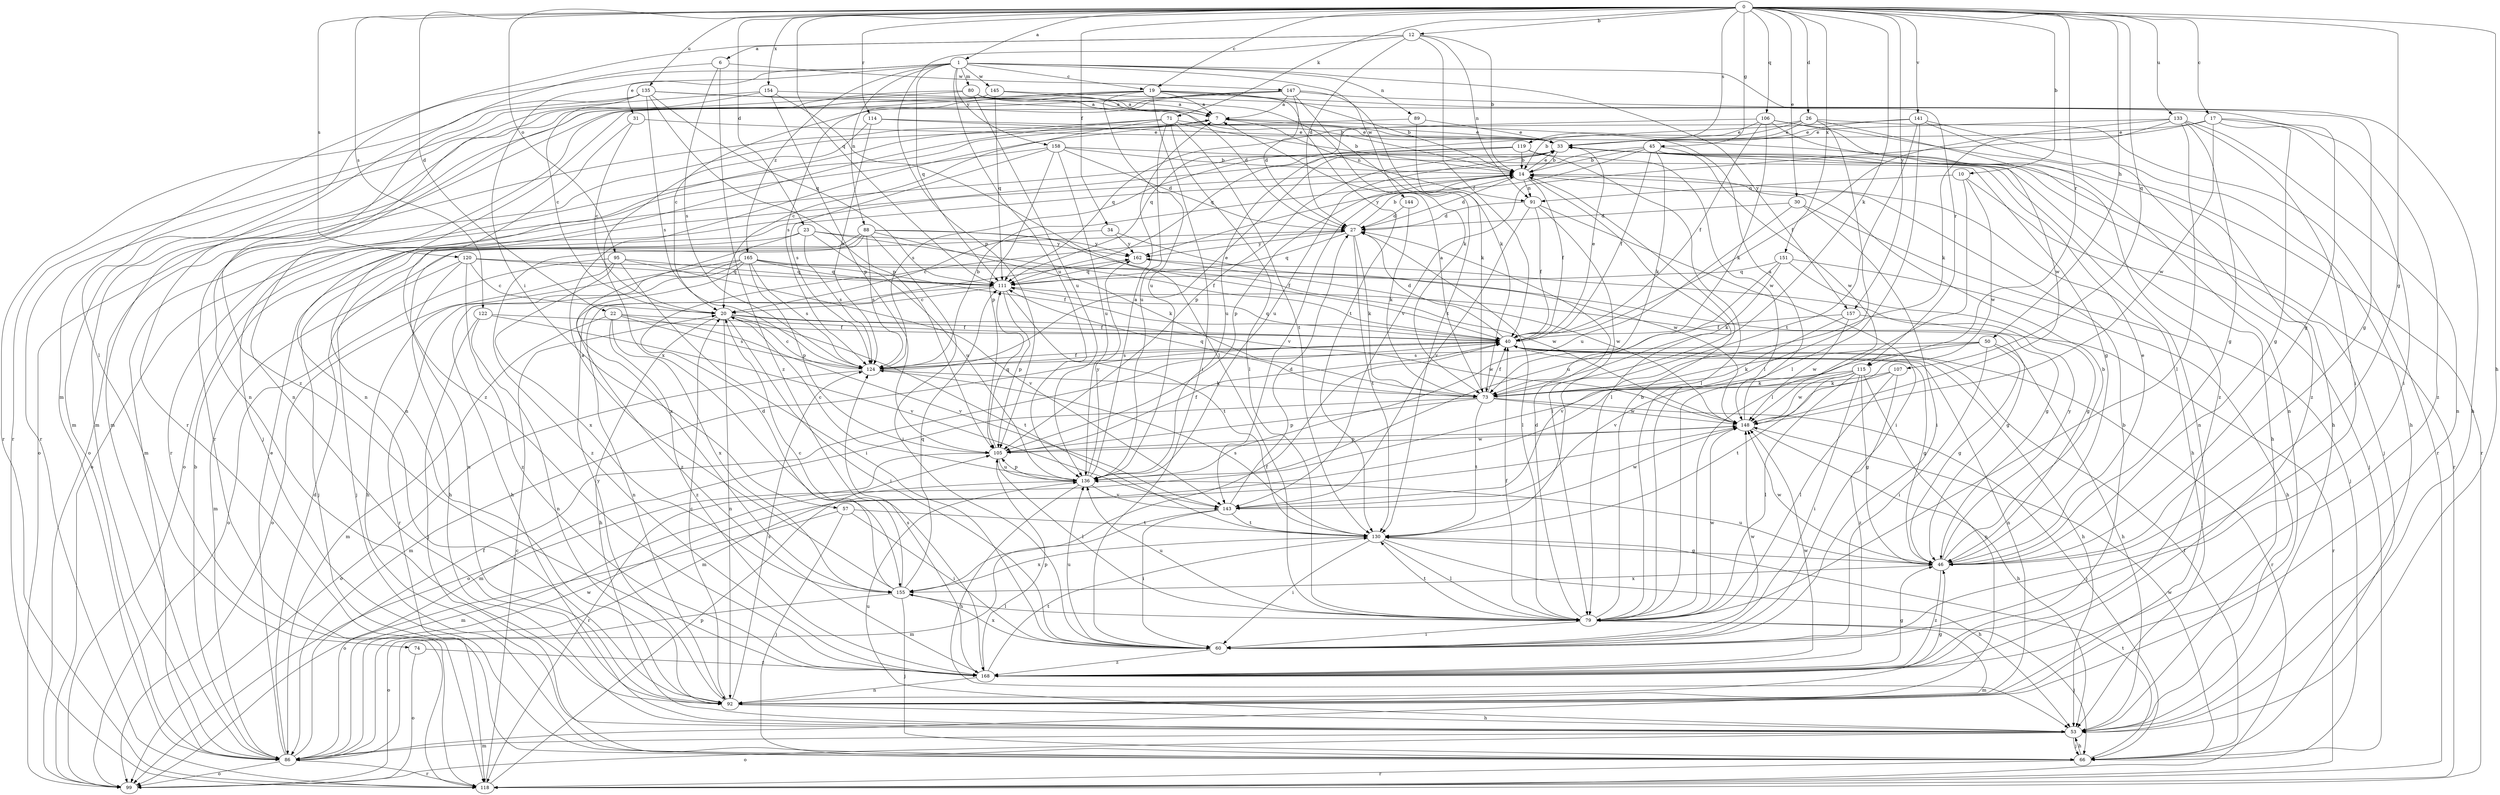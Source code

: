 strict digraph  {
0;
1;
6;
7;
10;
12;
14;
17;
19;
20;
22;
23;
26;
27;
30;
31;
33;
34;
40;
45;
46;
50;
53;
57;
60;
66;
71;
73;
74;
79;
80;
86;
88;
89;
91;
92;
95;
99;
105;
106;
107;
111;
114;
115;
118;
119;
120;
122;
124;
130;
133;
135;
136;
141;
143;
144;
145;
147;
148;
151;
154;
155;
157;
158;
162;
165;
168;
0 -> 1  [label=a];
0 -> 10  [label=b];
0 -> 12  [label=b];
0 -> 17  [label=c];
0 -> 19  [label=c];
0 -> 22  [label=d];
0 -> 23  [label=d];
0 -> 26  [label=d];
0 -> 30  [label=e];
0 -> 34  [label=f];
0 -> 45  [label=g];
0 -> 46  [label=g];
0 -> 50  [label=h];
0 -> 53  [label=h];
0 -> 71  [label=k];
0 -> 73  [label=k];
0 -> 95  [label=o];
0 -> 106  [label=q];
0 -> 107  [label=q];
0 -> 111  [label=q];
0 -> 114  [label=r];
0 -> 115  [label=r];
0 -> 119  [label=s];
0 -> 120  [label=s];
0 -> 122  [label=s];
0 -> 133  [label=u];
0 -> 135  [label=u];
0 -> 141  [label=v];
0 -> 151  [label=x];
0 -> 154  [label=x];
0 -> 157  [label=y];
1 -> 19  [label=c];
1 -> 31  [label=e];
1 -> 57  [label=i];
1 -> 74  [label=l];
1 -> 80  [label=m];
1 -> 88  [label=n];
1 -> 89  [label=n];
1 -> 111  [label=q];
1 -> 115  [label=r];
1 -> 136  [label=u];
1 -> 144  [label=w];
1 -> 145  [label=w];
1 -> 157  [label=y];
1 -> 158  [label=y];
1 -> 165  [label=z];
6 -> 118  [label=r];
6 -> 124  [label=s];
6 -> 147  [label=w];
6 -> 168  [label=z];
7 -> 33  [label=e];
7 -> 91  [label=n];
7 -> 99  [label=o];
7 -> 118  [label=r];
10 -> 66  [label=j];
10 -> 79  [label=l];
10 -> 91  [label=n];
10 -> 148  [label=w];
12 -> 6  [label=a];
12 -> 14  [label=b];
12 -> 27  [label=d];
12 -> 40  [label=f];
12 -> 86  [label=m];
12 -> 91  [label=n];
12 -> 105  [label=p];
14 -> 27  [label=d];
14 -> 33  [label=e];
14 -> 40  [label=f];
14 -> 53  [label=h];
14 -> 79  [label=l];
14 -> 91  [label=n];
14 -> 105  [label=p];
14 -> 143  [label=v];
17 -> 33  [label=e];
17 -> 46  [label=g];
17 -> 60  [label=i];
17 -> 143  [label=v];
17 -> 148  [label=w];
17 -> 168  [label=z];
19 -> 7  [label=a];
19 -> 14  [label=b];
19 -> 46  [label=g];
19 -> 60  [label=i];
19 -> 86  [label=m];
19 -> 92  [label=n];
19 -> 124  [label=s];
19 -> 130  [label=t];
19 -> 136  [label=u];
20 -> 40  [label=f];
20 -> 53  [label=h];
20 -> 60  [label=i];
20 -> 92  [label=n];
20 -> 130  [label=t];
20 -> 148  [label=w];
22 -> 40  [label=f];
22 -> 86  [label=m];
22 -> 124  [label=s];
22 -> 143  [label=v];
22 -> 155  [label=x];
22 -> 168  [label=z];
23 -> 40  [label=f];
23 -> 66  [label=j];
23 -> 124  [label=s];
23 -> 136  [label=u];
23 -> 155  [label=x];
23 -> 162  [label=y];
26 -> 14  [label=b];
26 -> 33  [label=e];
26 -> 79  [label=l];
26 -> 111  [label=q];
26 -> 118  [label=r];
26 -> 168  [label=z];
27 -> 14  [label=b];
27 -> 73  [label=k];
27 -> 79  [label=l];
27 -> 111  [label=q];
27 -> 130  [label=t];
27 -> 162  [label=y];
30 -> 27  [label=d];
30 -> 60  [label=i];
30 -> 66  [label=j];
30 -> 136  [label=u];
31 -> 20  [label=c];
31 -> 33  [label=e];
31 -> 168  [label=z];
33 -> 14  [label=b];
33 -> 53  [label=h];
33 -> 66  [label=j];
33 -> 92  [label=n];
33 -> 105  [label=p];
33 -> 136  [label=u];
34 -> 20  [label=c];
34 -> 148  [label=w];
34 -> 162  [label=y];
40 -> 27  [label=d];
40 -> 33  [label=e];
40 -> 46  [label=g];
40 -> 53  [label=h];
40 -> 86  [label=m];
40 -> 92  [label=n];
40 -> 111  [label=q];
40 -> 118  [label=r];
40 -> 124  [label=s];
45 -> 14  [label=b];
45 -> 40  [label=f];
45 -> 73  [label=k];
45 -> 99  [label=o];
45 -> 118  [label=r];
45 -> 148  [label=w];
45 -> 162  [label=y];
46 -> 14  [label=b];
46 -> 33  [label=e];
46 -> 136  [label=u];
46 -> 148  [label=w];
46 -> 155  [label=x];
46 -> 162  [label=y];
46 -> 168  [label=z];
50 -> 46  [label=g];
50 -> 53  [label=h];
50 -> 60  [label=i];
50 -> 73  [label=k];
50 -> 124  [label=s];
50 -> 143  [label=v];
53 -> 66  [label=j];
53 -> 86  [label=m];
53 -> 99  [label=o];
53 -> 136  [label=u];
57 -> 60  [label=i];
57 -> 66  [label=j];
57 -> 99  [label=o];
57 -> 130  [label=t];
60 -> 136  [label=u];
60 -> 148  [label=w];
60 -> 155  [label=x];
60 -> 168  [label=z];
66 -> 40  [label=f];
66 -> 53  [label=h];
66 -> 118  [label=r];
66 -> 130  [label=t];
66 -> 148  [label=w];
71 -> 14  [label=b];
71 -> 20  [label=c];
71 -> 33  [label=e];
71 -> 66  [label=j];
71 -> 79  [label=l];
71 -> 92  [label=n];
71 -> 130  [label=t];
71 -> 136  [label=u];
73 -> 7  [label=a];
73 -> 40  [label=f];
73 -> 66  [label=j];
73 -> 86  [label=m];
73 -> 105  [label=p];
73 -> 111  [label=q];
73 -> 130  [label=t];
73 -> 148  [label=w];
74 -> 99  [label=o];
74 -> 168  [label=z];
79 -> 14  [label=b];
79 -> 27  [label=d];
79 -> 40  [label=f];
79 -> 60  [label=i];
79 -> 66  [label=j];
79 -> 86  [label=m];
79 -> 130  [label=t];
79 -> 136  [label=u];
79 -> 148  [label=w];
80 -> 7  [label=a];
80 -> 27  [label=d];
80 -> 73  [label=k];
80 -> 86  [label=m];
80 -> 118  [label=r];
80 -> 136  [label=u];
86 -> 14  [label=b];
86 -> 27  [label=d];
86 -> 33  [label=e];
86 -> 40  [label=f];
86 -> 99  [label=o];
86 -> 118  [label=r];
86 -> 148  [label=w];
88 -> 40  [label=f];
88 -> 60  [label=i];
88 -> 66  [label=j];
88 -> 73  [label=k];
88 -> 92  [label=n];
88 -> 124  [label=s];
88 -> 162  [label=y];
88 -> 168  [label=z];
89 -> 33  [label=e];
89 -> 73  [label=k];
89 -> 99  [label=o];
91 -> 27  [label=d];
91 -> 40  [label=f];
91 -> 60  [label=i];
91 -> 79  [label=l];
91 -> 143  [label=v];
92 -> 20  [label=c];
92 -> 46  [label=g];
92 -> 53  [label=h];
92 -> 124  [label=s];
92 -> 162  [label=y];
95 -> 53  [label=h];
95 -> 60  [label=i];
95 -> 99  [label=o];
95 -> 111  [label=q];
95 -> 143  [label=v];
95 -> 155  [label=x];
105 -> 40  [label=f];
105 -> 79  [label=l];
105 -> 111  [label=q];
105 -> 118  [label=r];
105 -> 136  [label=u];
105 -> 148  [label=w];
106 -> 33  [label=e];
106 -> 40  [label=f];
106 -> 73  [label=k];
106 -> 92  [label=n];
106 -> 111  [label=q];
106 -> 118  [label=r];
106 -> 148  [label=w];
107 -> 73  [label=k];
107 -> 79  [label=l];
107 -> 86  [label=m];
107 -> 168  [label=z];
111 -> 20  [label=c];
111 -> 46  [label=g];
111 -> 92  [label=n];
111 -> 105  [label=p];
111 -> 130  [label=t];
114 -> 33  [label=e];
114 -> 53  [label=h];
114 -> 124  [label=s];
114 -> 155  [label=x];
115 -> 46  [label=g];
115 -> 60  [label=i];
115 -> 73  [label=k];
115 -> 79  [label=l];
115 -> 92  [label=n];
115 -> 99  [label=o];
115 -> 130  [label=t];
115 -> 148  [label=w];
118 -> 20  [label=c];
118 -> 105  [label=p];
119 -> 14  [label=b];
119 -> 79  [label=l];
119 -> 99  [label=o];
119 -> 124  [label=s];
119 -> 136  [label=u];
119 -> 148  [label=w];
120 -> 20  [label=c];
120 -> 53  [label=h];
120 -> 86  [label=m];
120 -> 111  [label=q];
120 -> 148  [label=w];
120 -> 168  [label=z];
122 -> 40  [label=f];
122 -> 66  [label=j];
122 -> 92  [label=n];
122 -> 143  [label=v];
124 -> 14  [label=b];
124 -> 20  [label=c];
124 -> 33  [label=e];
124 -> 40  [label=f];
124 -> 73  [label=k];
124 -> 99  [label=o];
130 -> 46  [label=g];
130 -> 53  [label=h];
130 -> 60  [label=i];
130 -> 79  [label=l];
130 -> 124  [label=s];
130 -> 155  [label=x];
133 -> 33  [label=e];
133 -> 40  [label=f];
133 -> 46  [label=g];
133 -> 60  [label=i];
133 -> 73  [label=k];
133 -> 79  [label=l];
133 -> 92  [label=n];
135 -> 7  [label=a];
135 -> 14  [label=b];
135 -> 20  [label=c];
135 -> 105  [label=p];
135 -> 111  [label=q];
135 -> 118  [label=r];
135 -> 124  [label=s];
135 -> 168  [label=z];
136 -> 7  [label=a];
136 -> 20  [label=c];
136 -> 53  [label=h];
136 -> 86  [label=m];
136 -> 105  [label=p];
136 -> 143  [label=v];
136 -> 162  [label=y];
141 -> 33  [label=e];
141 -> 53  [label=h];
141 -> 79  [label=l];
141 -> 111  [label=q];
141 -> 130  [label=t];
141 -> 168  [label=z];
143 -> 27  [label=d];
143 -> 60  [label=i];
143 -> 86  [label=m];
143 -> 130  [label=t];
143 -> 148  [label=w];
144 -> 27  [label=d];
144 -> 73  [label=k];
145 -> 7  [label=a];
145 -> 46  [label=g];
145 -> 111  [label=q];
145 -> 118  [label=r];
147 -> 7  [label=a];
147 -> 20  [label=c];
147 -> 27  [label=d];
147 -> 53  [label=h];
147 -> 73  [label=k];
147 -> 86  [label=m];
147 -> 92  [label=n];
147 -> 130  [label=t];
148 -> 7  [label=a];
148 -> 53  [label=h];
148 -> 105  [label=p];
151 -> 46  [label=g];
151 -> 53  [label=h];
151 -> 73  [label=k];
151 -> 111  [label=q];
151 -> 136  [label=u];
154 -> 7  [label=a];
154 -> 79  [label=l];
154 -> 92  [label=n];
154 -> 105  [label=p];
154 -> 118  [label=r];
155 -> 7  [label=a];
155 -> 20  [label=c];
155 -> 27  [label=d];
155 -> 40  [label=f];
155 -> 66  [label=j];
155 -> 79  [label=l];
155 -> 99  [label=o];
155 -> 111  [label=q];
157 -> 40  [label=f];
157 -> 118  [label=r];
157 -> 143  [label=v];
157 -> 148  [label=w];
158 -> 14  [label=b];
158 -> 27  [label=d];
158 -> 46  [label=g];
158 -> 86  [label=m];
158 -> 105  [label=p];
158 -> 124  [label=s];
158 -> 136  [label=u];
162 -> 111  [label=q];
162 -> 148  [label=w];
165 -> 40  [label=f];
165 -> 46  [label=g];
165 -> 53  [label=h];
165 -> 99  [label=o];
165 -> 105  [label=p];
165 -> 111  [label=q];
165 -> 118  [label=r];
165 -> 124  [label=s];
165 -> 168  [label=z];
168 -> 14  [label=b];
168 -> 46  [label=g];
168 -> 92  [label=n];
168 -> 105  [label=p];
168 -> 124  [label=s];
168 -> 130  [label=t];
168 -> 148  [label=w];
}
